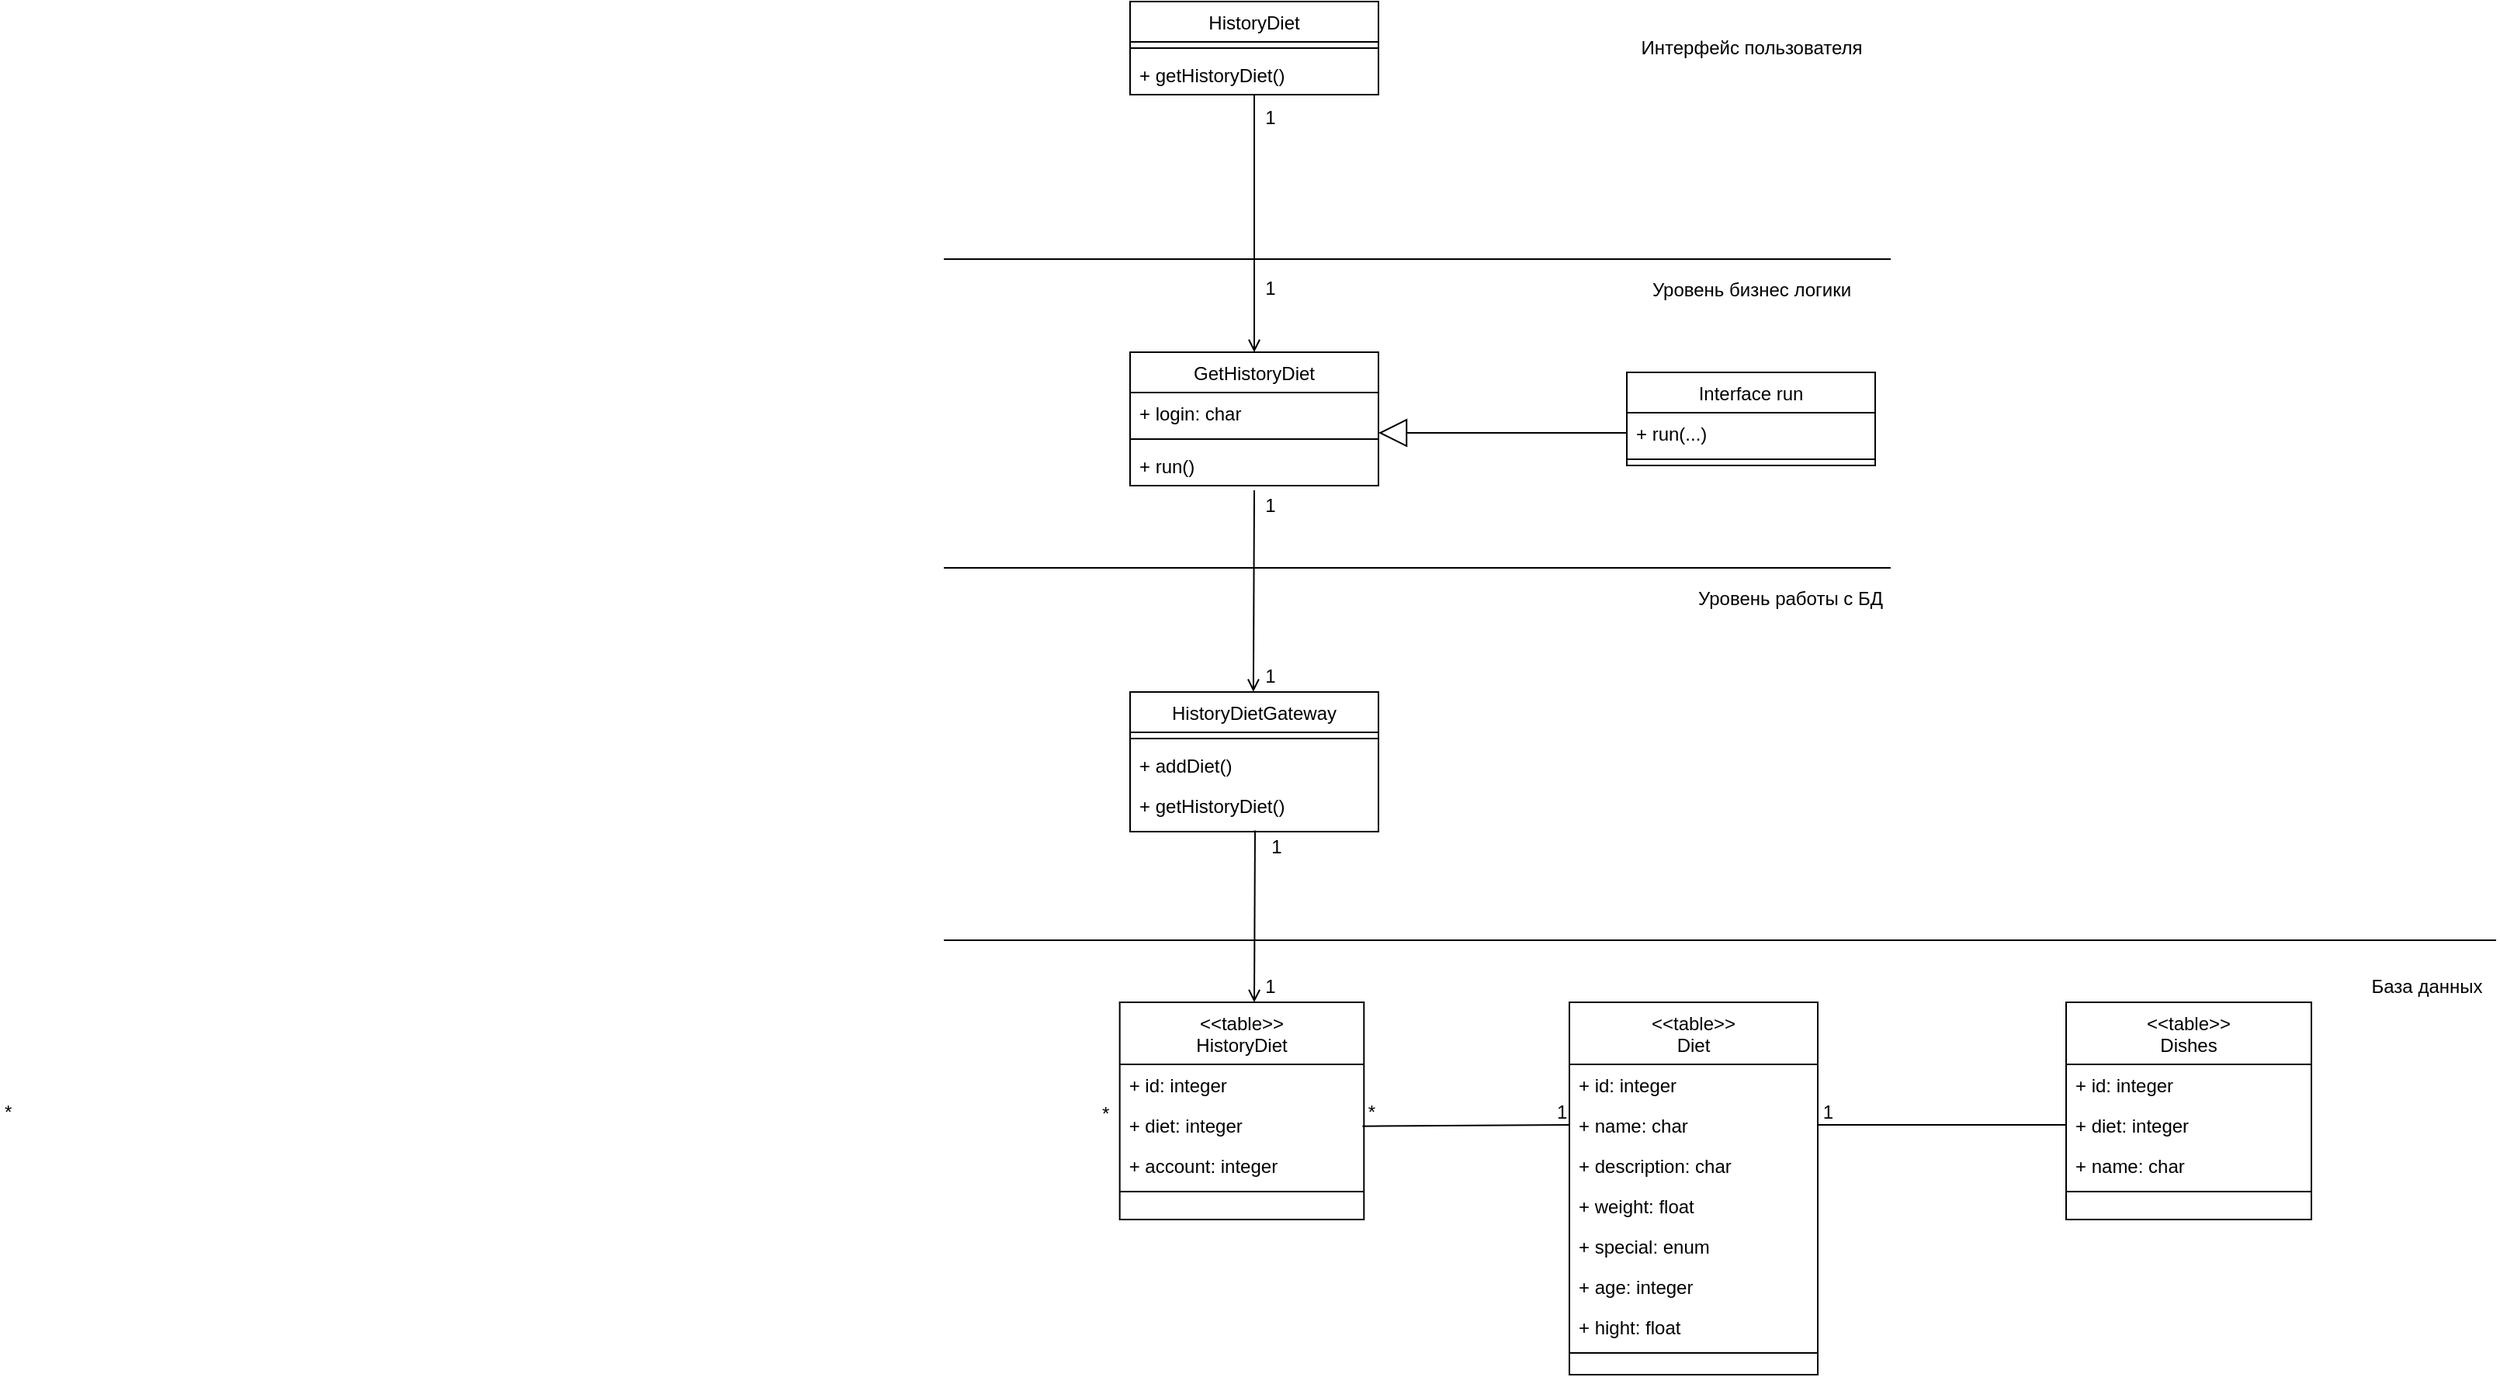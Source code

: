 <mxfile version="18.0.6" type="device"><diagram id="C5RBs43oDa-KdzZeNtuy" name="Page-1"><mxGraphModel dx="3842" dy="2500" grid="1" gridSize="10" guides="1" tooltips="1" connect="1" arrows="1" fold="1" page="1" pageScale="1" pageWidth="827" pageHeight="1169" math="0" shadow="0"><root><mxCell id="WIyWlLk6GJQsqaUBKTNV-0"/><mxCell id="WIyWlLk6GJQsqaUBKTNV-1" parent="WIyWlLk6GJQsqaUBKTNV-0"/><mxCell id="-X93CAeBj2ODanp5D73Y-31" value="Interface run" style="swimlane;fontStyle=0;align=center;verticalAlign=top;childLayout=stackLayout;horizontal=1;startSize=26;horizontalStack=0;resizeParent=1;resizeLast=0;collapsible=1;marginBottom=0;rounded=0;shadow=0;strokeWidth=1;" vertex="1" parent="WIyWlLk6GJQsqaUBKTNV-1"><mxGeometry x="-200" y="-166" width="160" height="60" as="geometry"><mxRectangle x="130" y="380" width="160" height="26" as="alternateBounds"/></mxGeometry></mxCell><mxCell id="-X93CAeBj2ODanp5D73Y-32" value="+ run(...)" style="text;align=left;verticalAlign=top;spacingLeft=4;spacingRight=4;overflow=hidden;rotatable=0;points=[[0,0.5],[1,0.5]];portConstraint=eastwest;fontStyle=0" vertex="1" parent="-X93CAeBj2ODanp5D73Y-31"><mxGeometry y="26" width="160" height="26" as="geometry"/></mxCell><mxCell id="-X93CAeBj2ODanp5D73Y-33" value="" style="line;html=1;strokeWidth=1;align=left;verticalAlign=middle;spacingTop=-1;spacingLeft=3;spacingRight=3;rotatable=0;labelPosition=right;points=[];portConstraint=eastwest;" vertex="1" parent="-X93CAeBj2ODanp5D73Y-31"><mxGeometry y="52" width="160" height="8" as="geometry"/></mxCell><mxCell id="-X93CAeBj2ODanp5D73Y-34" value="" style="endArrow=open;html=1;rounded=0;align=center;verticalAlign=top;endFill=0;labelBackgroundColor=none;endSize=6;exitX=0.503;exitY=1.125;exitDx=0;exitDy=0;entryX=0.5;entryY=0;entryDx=0;entryDy=0;exitPerimeter=0;" edge="1" parent="WIyWlLk6GJQsqaUBKTNV-1" source="-X93CAeBj2ODanp5D73Y-87"><mxGeometry relative="1" as="geometry"><mxPoint x="-440" y="240" as="targetPoint"/><mxPoint x="-440" y="152" as="sourcePoint"/></mxGeometry></mxCell><mxCell id="-X93CAeBj2ODanp5D73Y-36" value="1" style="text;html=1;align=center;verticalAlign=middle;resizable=0;points=[];autosize=1;strokeColor=none;fillColor=none;" vertex="1" parent="WIyWlLk6GJQsqaUBKTNV-1"><mxGeometry x="-440" y="220" width="20" height="20" as="geometry"/></mxCell><mxCell id="-X93CAeBj2ODanp5D73Y-37" value="" style="endArrow=none;html=1;rounded=0;" edge="1" parent="WIyWlLk6GJQsqaUBKTNV-1"><mxGeometry width="50" height="50" relative="1" as="geometry"><mxPoint x="-640" y="200" as="sourcePoint"/><mxPoint x="360" y="200" as="targetPoint"/></mxGeometry></mxCell><mxCell id="-X93CAeBj2ODanp5D73Y-38" value="" style="endArrow=none;html=1;rounded=0;" edge="1" parent="WIyWlLk6GJQsqaUBKTNV-1"><mxGeometry width="50" height="50" relative="1" as="geometry"><mxPoint x="-640" y="-40" as="sourcePoint"/><mxPoint x="-30" y="-40" as="targetPoint"/></mxGeometry></mxCell><mxCell id="-X93CAeBj2ODanp5D73Y-39" value="" style="endArrow=none;html=1;rounded=0;" edge="1" parent="WIyWlLk6GJQsqaUBKTNV-1"><mxGeometry width="50" height="50" relative="1" as="geometry"><mxPoint x="-640" y="-239" as="sourcePoint"/><mxPoint x="-30" y="-239" as="targetPoint"/></mxGeometry></mxCell><mxCell id="-X93CAeBj2ODanp5D73Y-45" value="" style="endArrow=block;endSize=16;endFill=0;html=1;rounded=0;entryX=1;entryY=0.5;entryDx=0;entryDy=0;exitX=0;exitY=0.5;exitDx=0;exitDy=0;" edge="1" parent="WIyWlLk6GJQsqaUBKTNV-1" source="-X93CAeBj2ODanp5D73Y-32"><mxGeometry width="160" relative="1" as="geometry"><mxPoint x="130" y="-1190" as="sourcePoint"/><mxPoint x="-360" y="-127" as="targetPoint"/></mxGeometry></mxCell><mxCell id="-X93CAeBj2ODanp5D73Y-46" value="Интерфейс пользователя" style="text;html=1;align=center;verticalAlign=middle;resizable=0;points=[];autosize=1;strokeColor=none;fillColor=none;" vertex="1" parent="WIyWlLk6GJQsqaUBKTNV-1"><mxGeometry x="-200" y="-385" width="160" height="20" as="geometry"/></mxCell><mxCell id="-X93CAeBj2ODanp5D73Y-47" value="Уровень бизнес логики" style="text;html=1;align=center;verticalAlign=middle;resizable=0;points=[];autosize=1;strokeColor=none;fillColor=none;" vertex="1" parent="WIyWlLk6GJQsqaUBKTNV-1"><mxGeometry x="-190" y="-229" width="140" height="20" as="geometry"/></mxCell><mxCell id="-X93CAeBj2ODanp5D73Y-48" value="База данных" style="text;html=1;align=center;verticalAlign=middle;resizable=0;points=[];autosize=1;strokeColor=none;fillColor=none;" vertex="1" parent="WIyWlLk6GJQsqaUBKTNV-1"><mxGeometry x="270" y="220" width="90" height="20" as="geometry"/></mxCell><mxCell id="-X93CAeBj2ODanp5D73Y-49" value="Уровень работы с БД" style="text;html=1;align=center;verticalAlign=middle;resizable=0;points=[];autosize=1;strokeColor=none;fillColor=none;" vertex="1" parent="WIyWlLk6GJQsqaUBKTNV-1"><mxGeometry x="-160" y="-30" width="130" height="20" as="geometry"/></mxCell><mxCell id="-X93CAeBj2ODanp5D73Y-51" value="&lt;&lt;table&gt;&gt;&#10;Dishes" style="swimlane;fontStyle=0;align=center;verticalAlign=top;childLayout=stackLayout;horizontal=1;startSize=40;horizontalStack=0;resizeParent=1;resizeLast=0;collapsible=1;marginBottom=0;rounded=0;shadow=0;strokeWidth=1;" vertex="1" parent="WIyWlLk6GJQsqaUBKTNV-1"><mxGeometry x="83" y="240" width="158" height="140" as="geometry"><mxRectangle x="130" y="380" width="160" height="26" as="alternateBounds"/></mxGeometry></mxCell><mxCell id="-X93CAeBj2ODanp5D73Y-52" value="+ id: integer" style="text;align=left;verticalAlign=top;spacingLeft=4;spacingRight=4;overflow=hidden;rotatable=0;points=[[0,0.5],[1,0.5]];portConstraint=eastwest;" vertex="1" parent="-X93CAeBj2ODanp5D73Y-51"><mxGeometry y="40" width="158" height="26" as="geometry"/></mxCell><mxCell id="-X93CAeBj2ODanp5D73Y-53" value="+ diet: integer" style="text;align=left;verticalAlign=top;spacingLeft=4;spacingRight=4;overflow=hidden;rotatable=0;points=[[0,0.5],[1,0.5]];portConstraint=eastwest;" vertex="1" parent="-X93CAeBj2ODanp5D73Y-51"><mxGeometry y="66" width="158" height="26" as="geometry"/></mxCell><mxCell id="-X93CAeBj2ODanp5D73Y-54" value="+ name: char" style="text;align=left;verticalAlign=top;spacingLeft=4;spacingRight=4;overflow=hidden;rotatable=0;points=[[0,0.5],[1,0.5]];portConstraint=eastwest;" vertex="1" parent="-X93CAeBj2ODanp5D73Y-51"><mxGeometry y="92" width="158" height="26" as="geometry"/></mxCell><mxCell id="-X93CAeBj2ODanp5D73Y-55" value="" style="line;html=1;strokeWidth=1;align=left;verticalAlign=middle;spacingTop=-1;spacingLeft=3;spacingRight=3;rotatable=0;labelPosition=right;points=[];portConstraint=eastwest;" vertex="1" parent="-X93CAeBj2ODanp5D73Y-51"><mxGeometry y="118" width="158" height="8" as="geometry"/></mxCell><mxCell id="-X93CAeBj2ODanp5D73Y-56" value="&lt;&lt;table&gt;&gt;&#10;Diet" style="swimlane;fontStyle=0;align=center;verticalAlign=top;childLayout=stackLayout;horizontal=1;startSize=40;horizontalStack=0;resizeParent=1;resizeLast=0;collapsible=1;marginBottom=0;rounded=0;shadow=0;strokeWidth=1;" vertex="1" parent="WIyWlLk6GJQsqaUBKTNV-1"><mxGeometry x="-237" y="240" width="160" height="240" as="geometry"><mxRectangle x="130" y="380" width="160" height="26" as="alternateBounds"/></mxGeometry></mxCell><mxCell id="-X93CAeBj2ODanp5D73Y-57" value="+ id: integer" style="text;align=left;verticalAlign=top;spacingLeft=4;spacingRight=4;overflow=hidden;rotatable=0;points=[[0,0.5],[1,0.5]];portConstraint=eastwest;" vertex="1" parent="-X93CAeBj2ODanp5D73Y-56"><mxGeometry y="40" width="160" height="26" as="geometry"/></mxCell><mxCell id="-X93CAeBj2ODanp5D73Y-58" value="+ name: char" style="text;align=left;verticalAlign=top;spacingLeft=4;spacingRight=4;overflow=hidden;rotatable=0;points=[[0,0.5],[1,0.5]];portConstraint=eastwest;" vertex="1" parent="-X93CAeBj2ODanp5D73Y-56"><mxGeometry y="66" width="160" height="26" as="geometry"/></mxCell><mxCell id="-X93CAeBj2ODanp5D73Y-59" value="+ description: char" style="text;align=left;verticalAlign=top;spacingLeft=4;spacingRight=4;overflow=hidden;rotatable=0;points=[[0,0.5],[1,0.5]];portConstraint=eastwest;" vertex="1" parent="-X93CAeBj2ODanp5D73Y-56"><mxGeometry y="92" width="160" height="26" as="geometry"/></mxCell><mxCell id="-X93CAeBj2ODanp5D73Y-60" value="+ weight: float" style="text;align=left;verticalAlign=top;spacingLeft=4;spacingRight=4;overflow=hidden;rotatable=0;points=[[0,0.5],[1,0.5]];portConstraint=eastwest;" vertex="1" parent="-X93CAeBj2ODanp5D73Y-56"><mxGeometry y="118" width="160" height="26" as="geometry"/></mxCell><mxCell id="-X93CAeBj2ODanp5D73Y-61" value="+ special: enum" style="text;align=left;verticalAlign=top;spacingLeft=4;spacingRight=4;overflow=hidden;rotatable=0;points=[[0,0.5],[1,0.5]];portConstraint=eastwest;" vertex="1" parent="-X93CAeBj2ODanp5D73Y-56"><mxGeometry y="144" width="160" height="26" as="geometry"/></mxCell><mxCell id="-X93CAeBj2ODanp5D73Y-62" value="+ age: integer" style="text;align=left;verticalAlign=top;spacingLeft=4;spacingRight=4;overflow=hidden;rotatable=0;points=[[0,0.5],[1,0.5]];portConstraint=eastwest;" vertex="1" parent="-X93CAeBj2ODanp5D73Y-56"><mxGeometry y="170" width="160" height="26" as="geometry"/></mxCell><mxCell id="-X93CAeBj2ODanp5D73Y-63" value="+ hight: float" style="text;align=left;verticalAlign=top;spacingLeft=4;spacingRight=4;overflow=hidden;rotatable=0;points=[[0,0.5],[1,0.5]];portConstraint=eastwest;" vertex="1" parent="-X93CAeBj2ODanp5D73Y-56"><mxGeometry y="196" width="160" height="26" as="geometry"/></mxCell><mxCell id="-X93CAeBj2ODanp5D73Y-64" value="" style="line;html=1;strokeWidth=1;align=left;verticalAlign=middle;spacingTop=-1;spacingLeft=3;spacingRight=3;rotatable=0;labelPosition=right;points=[];portConstraint=eastwest;" vertex="1" parent="-X93CAeBj2ODanp5D73Y-56"><mxGeometry y="222" width="160" height="8" as="geometry"/></mxCell><mxCell id="-X93CAeBj2ODanp5D73Y-65" value="&lt;&lt;table&gt;&gt;&#10;HistoryDiet" style="swimlane;fontStyle=0;align=center;verticalAlign=top;childLayout=stackLayout;horizontal=1;startSize=40;horizontalStack=0;resizeParent=1;resizeLast=0;collapsible=1;marginBottom=0;rounded=0;shadow=0;strokeWidth=1;" vertex="1" parent="WIyWlLk6GJQsqaUBKTNV-1"><mxGeometry x="-526.67" y="240" width="157.33" height="140" as="geometry"><mxRectangle x="130" y="380" width="160" height="26" as="alternateBounds"/></mxGeometry></mxCell><mxCell id="-X93CAeBj2ODanp5D73Y-66" value="+ id: integer" style="text;align=left;verticalAlign=top;spacingLeft=4;spacingRight=4;overflow=hidden;rotatable=0;points=[[0,0.5],[1,0.5]];portConstraint=eastwest;" vertex="1" parent="-X93CAeBj2ODanp5D73Y-65"><mxGeometry y="40" width="157.33" height="26" as="geometry"/></mxCell><mxCell id="-X93CAeBj2ODanp5D73Y-67" value="+ diet: integer" style="text;align=left;verticalAlign=top;spacingLeft=4;spacingRight=4;overflow=hidden;rotatable=0;points=[[0,0.5],[1,0.5]];portConstraint=eastwest;" vertex="1" parent="-X93CAeBj2ODanp5D73Y-65"><mxGeometry y="66" width="157.33" height="26" as="geometry"/></mxCell><mxCell id="-X93CAeBj2ODanp5D73Y-68" value="+ account: integer" style="text;align=left;verticalAlign=top;spacingLeft=4;spacingRight=4;overflow=hidden;rotatable=0;points=[[0,0.5],[1,0.5]];portConstraint=eastwest;" vertex="1" parent="-X93CAeBj2ODanp5D73Y-65"><mxGeometry y="92" width="157.33" height="26" as="geometry"/></mxCell><mxCell id="-X93CAeBj2ODanp5D73Y-69" value="" style="line;html=1;strokeWidth=1;align=left;verticalAlign=middle;spacingTop=-1;spacingLeft=3;spacingRight=3;rotatable=0;labelPosition=right;points=[];portConstraint=eastwest;" vertex="1" parent="-X93CAeBj2ODanp5D73Y-65"><mxGeometry y="118" width="157.33" height="8" as="geometry"/></mxCell><mxCell id="-X93CAeBj2ODanp5D73Y-70" value="" style="endArrow=none;html=1;rounded=0;align=center;verticalAlign=top;endFill=0;labelBackgroundColor=none;exitX=0;exitY=0.5;exitDx=0;exitDy=0;entryX=0.994;entryY=0.532;entryDx=0;entryDy=0;entryPerimeter=0;" edge="1" parent="WIyWlLk6GJQsqaUBKTNV-1" source="-X93CAeBj2ODanp5D73Y-58" target="-X93CAeBj2ODanp5D73Y-67"><mxGeometry relative="1" as="geometry"><mxPoint x="-47" y="920" as="sourcePoint"/><mxPoint x="113" y="920" as="targetPoint"/></mxGeometry></mxCell><mxCell id="-X93CAeBj2ODanp5D73Y-71" value="1" style="resizable=0;html=1;align=left;verticalAlign=bottom;labelBackgroundColor=none;" connectable="0" vertex="1" parent="-X93CAeBj2ODanp5D73Y-70"><mxGeometry x="-1" relative="1" as="geometry"><mxPoint x="-10" as="offset"/></mxGeometry></mxCell><mxCell id="-X93CAeBj2ODanp5D73Y-72" value="" style="resizable=0;html=1;align=left;verticalAlign=top;labelBackgroundColor=none;" connectable="0" vertex="1" parent="-X93CAeBj2ODanp5D73Y-70"><mxGeometry x="-1" relative="1" as="geometry"/></mxCell><mxCell id="-X93CAeBj2ODanp5D73Y-73" value="*" style="resizable=0;html=1;align=right;verticalAlign=bottom;labelBackgroundColor=none;" connectable="0" vertex="1" parent="-X93CAeBj2ODanp5D73Y-70"><mxGeometry x="1" relative="1" as="geometry"><mxPoint x="9" as="offset"/></mxGeometry></mxCell><mxCell id="-X93CAeBj2ODanp5D73Y-74" value="*" style="resizable=0;html=1;align=left;verticalAlign=bottom;labelBackgroundColor=none;" connectable="0" vertex="1" parent="WIyWlLk6GJQsqaUBKTNV-1"><mxGeometry x="-540" y="320" as="geometry"/></mxCell><mxCell id="-X93CAeBj2ODanp5D73Y-75" value="" style="endArrow=none;html=1;rounded=0;align=center;verticalAlign=top;endFill=0;labelBackgroundColor=none;entryX=1;entryY=0.5;entryDx=0;entryDy=0;exitX=0;exitY=0.5;exitDx=0;exitDy=0;" edge="1" parent="WIyWlLk6GJQsqaUBKTNV-1" target="-X93CAeBj2ODanp5D73Y-58" source="-X93CAeBj2ODanp5D73Y-53"><mxGeometry relative="1" as="geometry"><mxPoint x="73" y="319" as="sourcePoint"/><mxPoint x="-258" y="805" as="targetPoint"/></mxGeometry></mxCell><mxCell id="-X93CAeBj2ODanp5D73Y-76" value="*" style="resizable=0;html=1;align=left;verticalAlign=bottom;labelBackgroundColor=none;" connectable="0" vertex="1" parent="-X93CAeBj2ODanp5D73Y-75"><mxGeometry x="-1" relative="1" as="geometry"><mxPoint x="-1330" as="offset"/></mxGeometry></mxCell><mxCell id="-X93CAeBj2ODanp5D73Y-77" value="1" style="resizable=0;html=1;align=right;verticalAlign=bottom;labelBackgroundColor=none;" connectable="0" vertex="1" parent="-X93CAeBj2ODanp5D73Y-75"><mxGeometry x="1" relative="1" as="geometry"><mxPoint x="10" as="offset"/></mxGeometry></mxCell><mxCell id="-X93CAeBj2ODanp5D73Y-80" value="GetHistoryDiet" style="swimlane;fontStyle=0;align=center;verticalAlign=top;childLayout=stackLayout;horizontal=1;startSize=26;horizontalStack=0;resizeParent=1;resizeLast=0;collapsible=1;marginBottom=0;rounded=0;shadow=0;strokeWidth=1;" vertex="1" parent="WIyWlLk6GJQsqaUBKTNV-1"><mxGeometry x="-520.0" y="-179" width="160" height="86" as="geometry"><mxRectangle x="130" y="380" width="160" height="26" as="alternateBounds"/></mxGeometry></mxCell><mxCell id="-X93CAeBj2ODanp5D73Y-81" value="+ login: char" style="text;align=left;verticalAlign=top;spacingLeft=4;spacingRight=4;overflow=hidden;rotatable=0;points=[[0,0.5],[1,0.5]];portConstraint=eastwest;" vertex="1" parent="-X93CAeBj2ODanp5D73Y-80"><mxGeometry y="26" width="160" height="26" as="geometry"/></mxCell><mxCell id="-X93CAeBj2ODanp5D73Y-82" value="" style="line;html=1;strokeWidth=1;align=left;verticalAlign=middle;spacingTop=-1;spacingLeft=3;spacingRight=3;rotatable=0;labelPosition=right;points=[];portConstraint=eastwest;" vertex="1" parent="-X93CAeBj2ODanp5D73Y-80"><mxGeometry y="52" width="160" height="8" as="geometry"/></mxCell><mxCell id="-X93CAeBj2ODanp5D73Y-83" value="+ run()" style="text;align=left;verticalAlign=top;spacingLeft=4;spacingRight=4;overflow=hidden;rotatable=0;points=[[0,0.5],[1,0.5]];portConstraint=eastwest;" vertex="1" parent="-X93CAeBj2ODanp5D73Y-80"><mxGeometry y="60" width="160" height="26" as="geometry"/></mxCell><mxCell id="-X93CAeBj2ODanp5D73Y-84" value="HistoryDietGateway" style="swimlane;fontStyle=0;align=center;verticalAlign=top;childLayout=stackLayout;horizontal=1;startSize=26;horizontalStack=0;resizeParent=1;resizeLast=0;collapsible=1;marginBottom=0;rounded=0;shadow=0;strokeWidth=1;" vertex="1" parent="WIyWlLk6GJQsqaUBKTNV-1"><mxGeometry x="-520" y="40" width="160" height="90" as="geometry"><mxRectangle x="130" y="380" width="160" height="26" as="alternateBounds"/></mxGeometry></mxCell><mxCell id="-X93CAeBj2ODanp5D73Y-85" value="" style="line;html=1;strokeWidth=1;align=left;verticalAlign=middle;spacingTop=-1;spacingLeft=3;spacingRight=3;rotatable=0;labelPosition=right;points=[];portConstraint=eastwest;" vertex="1" parent="-X93CAeBj2ODanp5D73Y-84"><mxGeometry y="26" width="160" height="8" as="geometry"/></mxCell><mxCell id="-X93CAeBj2ODanp5D73Y-86" value="+ addDiet()" style="text;align=left;verticalAlign=top;spacingLeft=4;spacingRight=4;overflow=hidden;rotatable=0;points=[[0,0.5],[1,0.5]];portConstraint=eastwest;fontStyle=0" vertex="1" parent="-X93CAeBj2ODanp5D73Y-84"><mxGeometry y="34" width="160" height="26" as="geometry"/></mxCell><mxCell id="-X93CAeBj2ODanp5D73Y-87" value="+ getHistoryDiet()" style="text;align=left;verticalAlign=top;spacingLeft=4;spacingRight=4;overflow=hidden;rotatable=0;points=[[0,0.5],[1,0.5]];portConstraint=eastwest;" vertex="1" parent="-X93CAeBj2ODanp5D73Y-84"><mxGeometry y="60" width="160" height="26" as="geometry"/></mxCell><mxCell id="-X93CAeBj2ODanp5D73Y-88" value="1" style="text;html=1;align=center;verticalAlign=middle;resizable=0;points=[];autosize=1;strokeColor=none;fillColor=none;" vertex="1" parent="WIyWlLk6GJQsqaUBKTNV-1"><mxGeometry x="-436.33" y="130" width="20" height="20" as="geometry"/></mxCell><mxCell id="-X93CAeBj2ODanp5D73Y-89" value="HistoryDiet" style="swimlane;fontStyle=0;align=center;verticalAlign=top;childLayout=stackLayout;horizontal=1;startSize=26;horizontalStack=0;resizeParent=1;resizeLast=0;collapsible=1;marginBottom=0;rounded=0;shadow=0;strokeWidth=1;" vertex="1" parent="WIyWlLk6GJQsqaUBKTNV-1"><mxGeometry x="-520.0" y="-405" width="160" height="60" as="geometry"><mxRectangle x="130" y="380" width="160" height="26" as="alternateBounds"/></mxGeometry></mxCell><mxCell id="-X93CAeBj2ODanp5D73Y-90" value="" style="line;html=1;strokeWidth=1;align=left;verticalAlign=middle;spacingTop=-1;spacingLeft=3;spacingRight=3;rotatable=0;labelPosition=right;points=[];portConstraint=eastwest;" vertex="1" parent="-X93CAeBj2ODanp5D73Y-89"><mxGeometry y="26" width="160" height="8" as="geometry"/></mxCell><mxCell id="-X93CAeBj2ODanp5D73Y-91" value="+ getHistoryDiet()" style="text;align=left;verticalAlign=top;spacingLeft=4;spacingRight=4;overflow=hidden;rotatable=0;points=[[0,0.5],[1,0.5]];portConstraint=eastwest;" vertex="1" parent="-X93CAeBj2ODanp5D73Y-89"><mxGeometry y="34" width="160" height="24" as="geometry"/></mxCell><mxCell id="-X93CAeBj2ODanp5D73Y-92" value="" style="endArrow=open;html=1;rounded=0;align=center;verticalAlign=top;endFill=0;labelBackgroundColor=none;endSize=6;exitX=0.5;exitY=1;exitDx=0;exitDy=0;entryX=0.5;entryY=0;entryDx=0;entryDy=0;" edge="1" parent="WIyWlLk6GJQsqaUBKTNV-1" source="-X93CAeBj2ODanp5D73Y-89" target="-X93CAeBj2ODanp5D73Y-80"><mxGeometry relative="1" as="geometry"><mxPoint x="-1021.33" y="-300" as="targetPoint"/><mxPoint x="-901.01" y="-568.334" as="sourcePoint"/></mxGeometry></mxCell><mxCell id="-X93CAeBj2ODanp5D73Y-93" value="" style="endArrow=open;html=1;rounded=0;align=center;verticalAlign=top;endFill=0;labelBackgroundColor=none;endSize=6;entryX=-0.012;entryY=0.993;entryDx=0;entryDy=0;entryPerimeter=0;" edge="1" parent="WIyWlLk6GJQsqaUBKTNV-1" target="-X93CAeBj2ODanp5D73Y-96"><mxGeometry relative="1" as="geometry"><mxPoint x="-442.107" y="40" as="targetPoint"/><mxPoint x="-440" y="-90" as="sourcePoint"/></mxGeometry></mxCell><mxCell id="-X93CAeBj2ODanp5D73Y-95" value="1" style="text;html=1;align=center;verticalAlign=middle;resizable=0;points=[];autosize=1;strokeColor=none;fillColor=none;" vertex="1" parent="WIyWlLk6GJQsqaUBKTNV-1"><mxGeometry x="-440.33" y="-340" width="20" height="20" as="geometry"/></mxCell><mxCell id="-X93CAeBj2ODanp5D73Y-96" value="1" style="text;html=1;align=center;verticalAlign=middle;resizable=0;points=[];autosize=1;strokeColor=none;fillColor=none;" vertex="1" parent="WIyWlLk6GJQsqaUBKTNV-1"><mxGeometry x="-440.33" y="20" width="20" height="20" as="geometry"/></mxCell><mxCell id="-X93CAeBj2ODanp5D73Y-97" value="1" style="text;html=1;align=center;verticalAlign=middle;resizable=0;points=[];autosize=1;strokeColor=none;fillColor=none;" vertex="1" parent="WIyWlLk6GJQsqaUBKTNV-1"><mxGeometry x="-440.33" y="-230" width="20" height="20" as="geometry"/></mxCell><mxCell id="-X93CAeBj2ODanp5D73Y-98" value="1" style="text;html=1;align=center;verticalAlign=middle;resizable=0;points=[];autosize=1;strokeColor=none;fillColor=none;" vertex="1" parent="WIyWlLk6GJQsqaUBKTNV-1"><mxGeometry x="-440" y="-90" width="20" height="20" as="geometry"/></mxCell></root></mxGraphModel></diagram></mxfile>